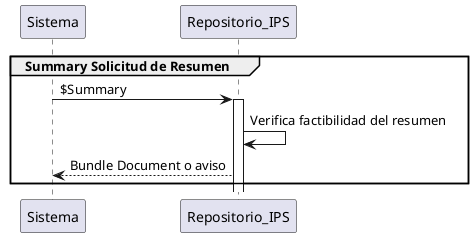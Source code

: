 @startuml name

group Summary Solicitud de Resumen
Sistema -> Repositorio_IPS : $Summary
activate Repositorio_IPS
Repositorio_IPS -> Repositorio_IPS : Verifica factibilidad del resumen
Repositorio_IPS --> Sistema : Bundle Document o aviso
end

@enduml